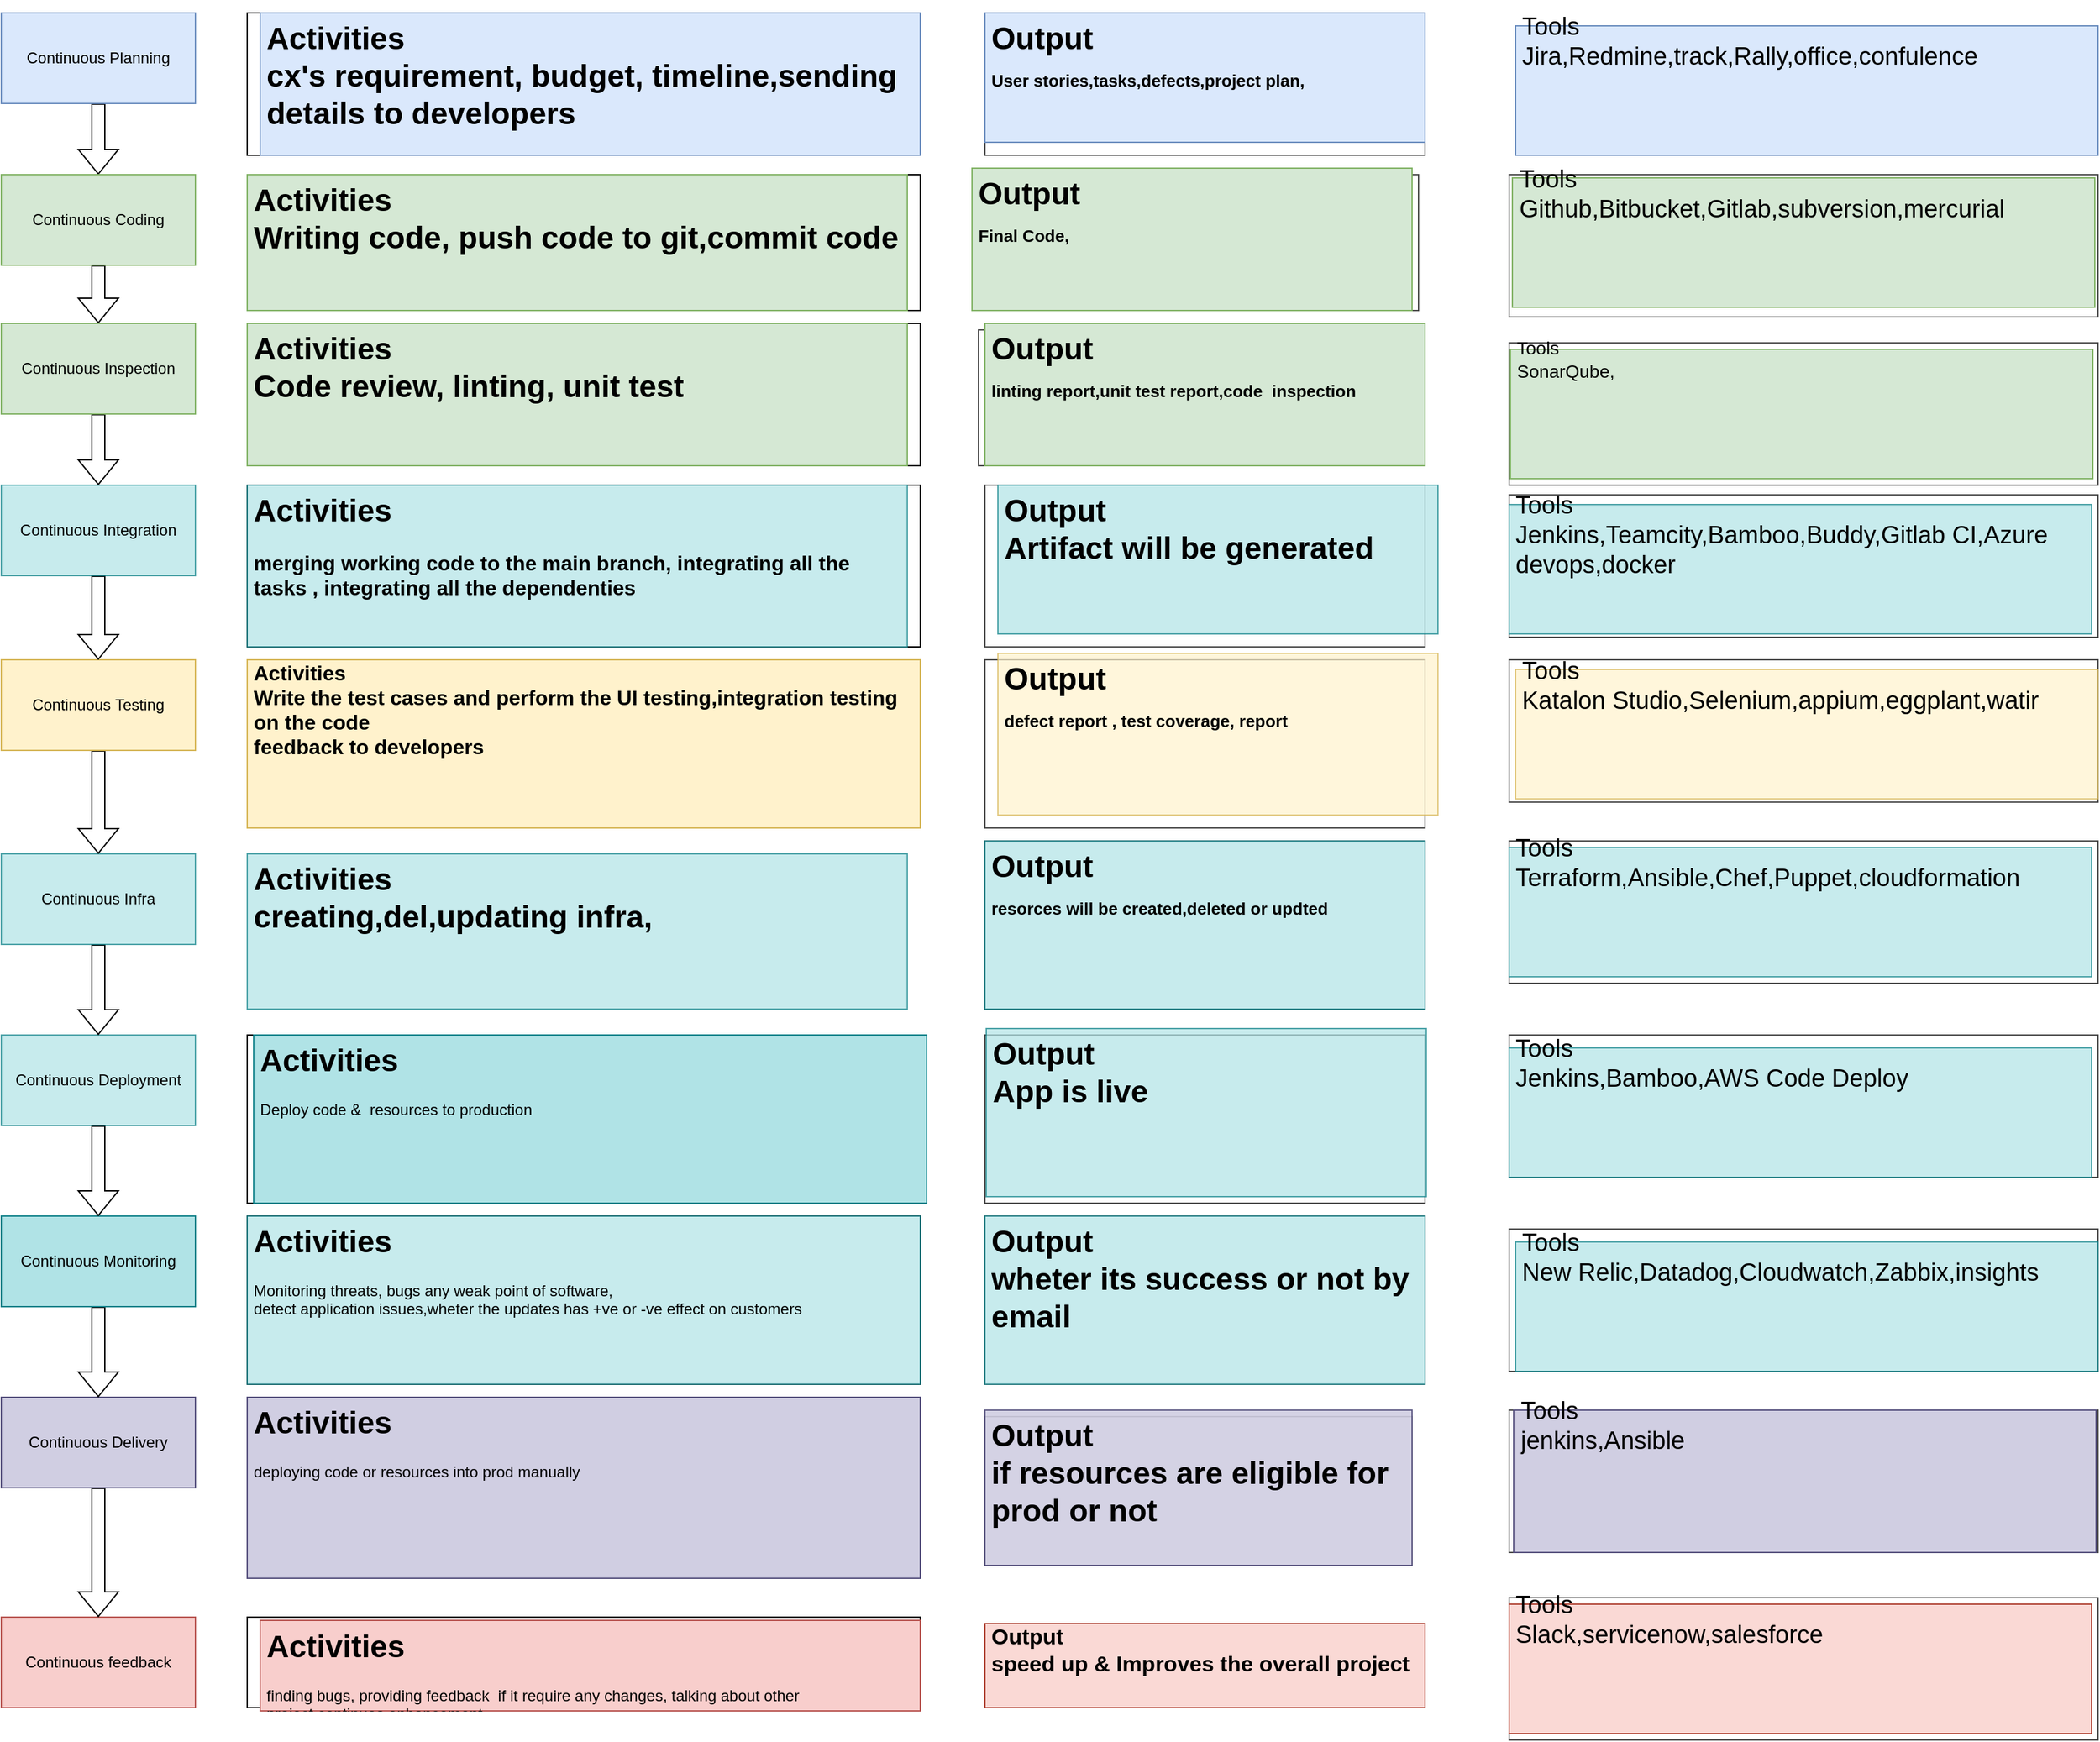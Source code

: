 <mxfile version="20.2.5" type="device"><diagram id="6790Doa_vTv_a5pjBbXI" name="Page-1"><mxGraphModel dx="1298" dy="651" grid="1" gridSize="10" guides="1" tooltips="1" connect="1" arrows="1" fold="1" page="1" pageScale="1" pageWidth="850" pageHeight="1100" math="0" shadow="0"><root><mxCell id="0"/><mxCell id="1" parent="0"/><mxCell id="pc6XNAJFcmnva8lqZFey-11" style="edgeStyle=orthogonalEdgeStyle;shape=flexArrow;rounded=0;orthogonalLoop=1;jettySize=auto;html=1;exitX=0.5;exitY=1;exitDx=0;exitDy=0;entryX=0.5;entryY=0;entryDx=0;entryDy=0;" parent="1" source="pc6XNAJFcmnva8lqZFey-1" target="pc6XNAJFcmnva8lqZFey-2" edge="1"><mxGeometry relative="1" as="geometry"/></mxCell><mxCell id="pc6XNAJFcmnva8lqZFey-1" value="Continuous Planning" style="rounded=0;whiteSpace=wrap;html=1;fillColor=#dae8fc;strokeColor=#6c8ebf;" parent="1" vertex="1"><mxGeometry x="90" y="20" width="150" height="70" as="geometry"/></mxCell><mxCell id="pc6XNAJFcmnva8lqZFey-12" style="edgeStyle=orthogonalEdgeStyle;shape=flexArrow;rounded=0;orthogonalLoop=1;jettySize=auto;html=1;exitX=0.5;exitY=1;exitDx=0;exitDy=0;entryX=0.5;entryY=0;entryDx=0;entryDy=0;" parent="1" source="pc6XNAJFcmnva8lqZFey-2" target="pc6XNAJFcmnva8lqZFey-3" edge="1"><mxGeometry relative="1" as="geometry"/></mxCell><mxCell id="pc6XNAJFcmnva8lqZFey-2" value="Continuous&amp;nbsp;Coding" style="rounded=0;whiteSpace=wrap;html=1;fillColor=#d5e8d4;strokeColor=#82b366;" parent="1" vertex="1"><mxGeometry x="90" y="145" width="150" height="70" as="geometry"/></mxCell><mxCell id="pc6XNAJFcmnva8lqZFey-13" style="edgeStyle=orthogonalEdgeStyle;shape=flexArrow;rounded=0;orthogonalLoop=1;jettySize=auto;html=1;exitX=0.5;exitY=1;exitDx=0;exitDy=0;entryX=0.5;entryY=0;entryDx=0;entryDy=0;" parent="1" source="pc6XNAJFcmnva8lqZFey-3" target="pc6XNAJFcmnva8lqZFey-10" edge="1"><mxGeometry relative="1" as="geometry"/></mxCell><mxCell id="pc6XNAJFcmnva8lqZFey-3" value="Continuous&amp;nbsp;Inspection" style="rounded=0;whiteSpace=wrap;html=1;fillColor=#d5e8d4;strokeColor=#82b366;" parent="1" vertex="1"><mxGeometry x="90" y="260" width="150" height="70" as="geometry"/></mxCell><mxCell id="pc6XNAJFcmnva8lqZFey-4" value="Continuous&amp;nbsp;feedback" style="rounded=0;whiteSpace=wrap;html=1;fillColor=#f8cecc;strokeColor=#b85450;" parent="1" vertex="1"><mxGeometry x="90" y="1260" width="150" height="70" as="geometry"/></mxCell><mxCell id="pc6XNAJFcmnva8lqZFey-19" style="edgeStyle=orthogonalEdgeStyle;shape=flexArrow;rounded=0;orthogonalLoop=1;jettySize=auto;html=1;exitX=0.5;exitY=1;exitDx=0;exitDy=0;entryX=0.5;entryY=0;entryDx=0;entryDy=0;" parent="1" source="pc6XNAJFcmnva8lqZFey-5" target="pc6XNAJFcmnva8lqZFey-4" edge="1"><mxGeometry relative="1" as="geometry"/></mxCell><mxCell id="pc6XNAJFcmnva8lqZFey-5" value="Continuous&amp;nbsp;Delivery" style="rounded=0;whiteSpace=wrap;html=1;fillColor=#d0cee2;strokeColor=#56517e;" parent="1" vertex="1"><mxGeometry x="90" y="1090" width="150" height="70" as="geometry"/></mxCell><mxCell id="pc6XNAJFcmnva8lqZFey-18" style="edgeStyle=orthogonalEdgeStyle;shape=flexArrow;rounded=0;orthogonalLoop=1;jettySize=auto;html=1;exitX=0.5;exitY=1;exitDx=0;exitDy=0;entryX=0.5;entryY=0;entryDx=0;entryDy=0;" parent="1" source="pc6XNAJFcmnva8lqZFey-6" target="pc6XNAJFcmnva8lqZFey-5" edge="1"><mxGeometry relative="1" as="geometry"/></mxCell><mxCell id="pc6XNAJFcmnva8lqZFey-6" value="Continuous&amp;nbsp;Monitoring" style="rounded=0;whiteSpace=wrap;html=1;fillColor=#b0e3e6;strokeColor=#0e8088;" parent="1" vertex="1"><mxGeometry x="90" y="950" width="150" height="70" as="geometry"/></mxCell><mxCell id="pc6XNAJFcmnva8lqZFey-17" style="edgeStyle=orthogonalEdgeStyle;shape=flexArrow;rounded=0;orthogonalLoop=1;jettySize=auto;html=1;exitX=0.5;exitY=1;exitDx=0;exitDy=0;entryX=0.5;entryY=0;entryDx=0;entryDy=0;" parent="1" source="pc6XNAJFcmnva8lqZFey-7" target="pc6XNAJFcmnva8lqZFey-6" edge="1"><mxGeometry relative="1" as="geometry"/></mxCell><mxCell id="pc6XNAJFcmnva8lqZFey-7" value="Continuous&amp;nbsp;Deployment" style="rounded=0;whiteSpace=wrap;html=1;fillColor=#b0e3e6;strokeColor=#0e8088;opacity=70;" parent="1" vertex="1"><mxGeometry x="90" y="810" width="150" height="70" as="geometry"/></mxCell><mxCell id="pc6XNAJFcmnva8lqZFey-16" style="edgeStyle=orthogonalEdgeStyle;shape=flexArrow;rounded=0;orthogonalLoop=1;jettySize=auto;html=1;exitX=0.5;exitY=1;exitDx=0;exitDy=0;entryX=0.5;entryY=0;entryDx=0;entryDy=0;" parent="1" source="pc6XNAJFcmnva8lqZFey-8" target="pc6XNAJFcmnva8lqZFey-7" edge="1"><mxGeometry relative="1" as="geometry"/></mxCell><mxCell id="pc6XNAJFcmnva8lqZFey-8" value="Continuous&amp;nbsp;Infra" style="rounded=0;whiteSpace=wrap;html=1;fillColor=#b0e3e6;strokeColor=#0e8088;opacity=70;" parent="1" vertex="1"><mxGeometry x="90" y="670" width="150" height="70" as="geometry"/></mxCell><mxCell id="pc6XNAJFcmnva8lqZFey-15" style="edgeStyle=orthogonalEdgeStyle;shape=flexArrow;rounded=0;orthogonalLoop=1;jettySize=auto;html=1;exitX=0.5;exitY=1;exitDx=0;exitDy=0;entryX=0.5;entryY=0;entryDx=0;entryDy=0;" parent="1" source="pc6XNAJFcmnva8lqZFey-9" target="pc6XNAJFcmnva8lqZFey-8" edge="1"><mxGeometry relative="1" as="geometry"/></mxCell><mxCell id="pc6XNAJFcmnva8lqZFey-9" value="Continuous&amp;nbsp;Testing" style="rounded=0;whiteSpace=wrap;html=1;fillColor=#fff2cc;strokeColor=#d6b656;" parent="1" vertex="1"><mxGeometry x="90" y="520" width="150" height="70" as="geometry"/></mxCell><mxCell id="pc6XNAJFcmnva8lqZFey-14" style="edgeStyle=orthogonalEdgeStyle;shape=flexArrow;rounded=0;orthogonalLoop=1;jettySize=auto;html=1;exitX=0.5;exitY=1;exitDx=0;exitDy=0;entryX=0.5;entryY=0;entryDx=0;entryDy=0;" parent="1" source="pc6XNAJFcmnva8lqZFey-10" target="pc6XNAJFcmnva8lqZFey-9" edge="1"><mxGeometry relative="1" as="geometry"/></mxCell><mxCell id="pc6XNAJFcmnva8lqZFey-10" value="Continuous&amp;nbsp;Integration" style="rounded=0;whiteSpace=wrap;html=1;fillColor=#b0e3e6;strokeColor=#0e8088;opacity=70;" parent="1" vertex="1"><mxGeometry x="90" y="385" width="150" height="70" as="geometry"/></mxCell><mxCell id="pc6XNAJFcmnva8lqZFey-20" value="" style="rounded=0;whiteSpace=wrap;html=1;" parent="1" vertex="1"><mxGeometry x="280" y="20" width="520" height="110" as="geometry"/></mxCell><mxCell id="pc6XNAJFcmnva8lqZFey-21" value="" style="rounded=0;whiteSpace=wrap;html=1;" parent="1" vertex="1"><mxGeometry x="280" y="145" width="520" height="105" as="geometry"/></mxCell><mxCell id="pc6XNAJFcmnva8lqZFey-22" value="" style="rounded=0;whiteSpace=wrap;html=1;" parent="1" vertex="1"><mxGeometry x="280" y="1260" width="520" height="70" as="geometry"/></mxCell><mxCell id="pc6XNAJFcmnva8lqZFey-23" value="" style="rounded=0;whiteSpace=wrap;html=1;" parent="1" vertex="1"><mxGeometry x="280" y="950" width="520" height="130" as="geometry"/></mxCell><mxCell id="pc6XNAJFcmnva8lqZFey-26" value="" style="rounded=0;whiteSpace=wrap;html=1;" parent="1" vertex="1"><mxGeometry x="280" y="810" width="520" height="130" as="geometry"/></mxCell><mxCell id="pc6XNAJFcmnva8lqZFey-27" value="" style="rounded=0;whiteSpace=wrap;html=1;" parent="1" vertex="1"><mxGeometry x="280" y="520" width="520" height="130" as="geometry"/></mxCell><mxCell id="pc6XNAJFcmnva8lqZFey-28" value="" style="rounded=0;whiteSpace=wrap;html=1;" parent="1" vertex="1"><mxGeometry x="280" y="385" width="520" height="125" as="geometry"/></mxCell><mxCell id="pc6XNAJFcmnva8lqZFey-29" value="" style="rounded=0;whiteSpace=wrap;html=1;" parent="1" vertex="1"><mxGeometry x="280" y="260" width="520" height="110" as="geometry"/></mxCell><mxCell id="pc6XNAJFcmnva8lqZFey-30" value="&lt;h1&gt;Activities&lt;br&gt;cx's requirement, budget, timeline,sending details to developers&lt;/h1&gt;" style="text;html=1;strokeColor=#6c8ebf;fillColor=#dae8fc;spacing=5;spacingTop=-20;whiteSpace=wrap;overflow=hidden;rounded=0;" parent="1" vertex="1"><mxGeometry x="290" y="20" width="510" height="110" as="geometry"/></mxCell><mxCell id="pc6XNAJFcmnva8lqZFey-31" value="&lt;h1&gt;Activities&amp;nbsp;&lt;br&gt;Writing code, push code to git,commit code&lt;/h1&gt;" style="text;html=1;strokeColor=#82b366;fillColor=#d5e8d4;spacing=5;spacingTop=-20;whiteSpace=wrap;overflow=hidden;rounded=0;" parent="1" vertex="1"><mxGeometry x="280" y="145" width="510" height="105" as="geometry"/></mxCell><mxCell id="pc6XNAJFcmnva8lqZFey-32" value="&lt;h1&gt;Activities&lt;br&gt;Code review, linting, unit test&lt;/h1&gt;" style="text;html=1;strokeColor=#82b366;fillColor=#d5e8d4;spacing=5;spacingTop=-20;whiteSpace=wrap;overflow=hidden;rounded=0;" parent="1" vertex="1"><mxGeometry x="280" y="260" width="510" height="110" as="geometry"/></mxCell><mxCell id="pc6XNAJFcmnva8lqZFey-33" value="&lt;h1&gt;Activities&lt;/h1&gt;&lt;h1 style=&quot;font-size: 16px;&quot;&gt;merging working code to the main branch, integrating all the tasks , integrating all the dependenties&lt;/h1&gt;" style="text;html=1;strokeColor=#0e8088;fillColor=#b0e3e6;spacing=5;spacingTop=-20;whiteSpace=wrap;overflow=hidden;rounded=0;opacity=70;" parent="1" vertex="1"><mxGeometry x="280" y="385" width="510" height="125" as="geometry"/></mxCell><mxCell id="pc6XNAJFcmnva8lqZFey-34" value="&lt;h1 style=&quot;font-size: 16px;&quot;&gt;Activities&lt;br&gt;Write the test cases and perform the UI testing,integration testing on the code&lt;br style=&quot;&quot;&gt;feedback to developers&lt;/h1&gt;" style="text;html=1;strokeColor=#d6b656;fillColor=#fff2cc;spacing=5;spacingTop=-20;whiteSpace=wrap;overflow=hidden;rounded=0;" parent="1" vertex="1"><mxGeometry x="280" y="520" width="520" height="130" as="geometry"/></mxCell><mxCell id="pc6XNAJFcmnva8lqZFey-35" value="&lt;h1&gt;Activities&lt;/h1&gt;&lt;div&gt;Monitoring threats, bugs any weak point of software,&lt;/div&gt;detect application issues,wheter the updates has +ve or -ve effect on customers" style="text;html=1;strokeColor=#0e8088;fillColor=#b0e3e6;spacing=5;spacingTop=-20;whiteSpace=wrap;overflow=hidden;rounded=0;opacity=70;" parent="1" vertex="1"><mxGeometry x="280" y="950" width="520" height="130" as="geometry"/></mxCell><mxCell id="pc6XNAJFcmnva8lqZFey-36" value="&lt;h1&gt;Activities&lt;br&gt;creating,del,updating infra,&amp;nbsp;&lt;/h1&gt;" style="text;html=1;strokeColor=#0e8088;fillColor=#b0e3e6;spacing=5;spacingTop=-20;whiteSpace=wrap;overflow=hidden;rounded=0;opacity=70;" parent="1" vertex="1"><mxGeometry x="280" y="670" width="510" height="120" as="geometry"/></mxCell><mxCell id="pc6XNAJFcmnva8lqZFey-37" value="&lt;h1&gt;Activities&lt;/h1&gt;&lt;div&gt;Deploy code &amp;amp;&amp;nbsp; resources to production&lt;br&gt;&lt;br&gt;&lt;/div&gt;" style="text;html=1;strokeColor=#0e8088;fillColor=#b0e3e6;spacing=5;spacingTop=-20;whiteSpace=wrap;overflow=hidden;rounded=0;" parent="1" vertex="1"><mxGeometry x="285" y="810" width="520" height="130" as="geometry"/></mxCell><mxCell id="pc6XNAJFcmnva8lqZFey-38" value="&lt;h1&gt;Activities&lt;/h1&gt;&lt;div&gt;deploying code or resources into prod manually&lt;/div&gt;" style="text;html=1;strokeColor=#56517e;fillColor=#d0cee2;spacing=5;spacingTop=-20;whiteSpace=wrap;overflow=hidden;rounded=0;" parent="1" vertex="1"><mxGeometry x="280" y="1090" width="520" height="140" as="geometry"/></mxCell><mxCell id="pc6XNAJFcmnva8lqZFey-39" value="&lt;h1&gt;Activities&lt;/h1&gt;&lt;div&gt;finding bugs, providing feedback&amp;nbsp; if it require any changes, talking about other project,continues enhancement&lt;/div&gt;" style="text;html=1;strokeColor=#b85450;fillColor=#f8cecc;spacing=5;spacingTop=-20;whiteSpace=wrap;overflow=hidden;rounded=0;" parent="1" vertex="1"><mxGeometry x="290" y="1262.5" width="510" height="70" as="geometry"/></mxCell><mxCell id="pc6XNAJFcmnva8lqZFey-43" value="" style="rounded=0;whiteSpace=wrap;html=1;opacity=70;" parent="1" vertex="1"><mxGeometry x="850" y="20" width="340" height="110" as="geometry"/></mxCell><mxCell id="pc6XNAJFcmnva8lqZFey-44" value="&lt;h1&gt;Output&lt;br&gt;&lt;font style=&quot;font-size: 13px;&quot;&gt;User stories,tasks,defects,project plan,&lt;/font&gt;&lt;/h1&gt;" style="text;html=1;strokeColor=#6c8ebf;fillColor=#dae8fc;spacing=5;spacingTop=-20;whiteSpace=wrap;overflow=hidden;rounded=0;" parent="1" vertex="1"><mxGeometry x="850" y="20" width="340" height="100" as="geometry"/></mxCell><mxCell id="pc6XNAJFcmnva8lqZFey-46" value="" style="rounded=0;whiteSpace=wrap;html=1;fontSize=13;opacity=70;" parent="1" vertex="1"><mxGeometry x="845" y="145" width="340" height="105" as="geometry"/></mxCell><mxCell id="pc6XNAJFcmnva8lqZFey-48" value="" style="rounded=0;whiteSpace=wrap;html=1;fontSize=13;opacity=70;" parent="1" vertex="1"><mxGeometry x="845" y="265" width="340" height="105" as="geometry"/></mxCell><mxCell id="pc6XNAJFcmnva8lqZFey-49" value="" style="rounded=0;whiteSpace=wrap;html=1;fontSize=13;opacity=70;" parent="1" vertex="1"><mxGeometry x="850" y="660" width="340" height="130" as="geometry"/></mxCell><mxCell id="pc6XNAJFcmnva8lqZFey-50" value="" style="rounded=0;whiteSpace=wrap;html=1;fontSize=13;opacity=70;" parent="1" vertex="1"><mxGeometry x="850" y="810" width="340" height="130" as="geometry"/></mxCell><mxCell id="pc6XNAJFcmnva8lqZFey-52" value="" style="rounded=0;whiteSpace=wrap;html=1;fontSize=13;opacity=70;" parent="1" vertex="1"><mxGeometry x="850" y="1265" width="340" height="60" as="geometry"/></mxCell><mxCell id="pc6XNAJFcmnva8lqZFey-53" value="" style="rounded=0;whiteSpace=wrap;html=1;fontSize=13;opacity=70;" parent="1" vertex="1"><mxGeometry x="850" y="950" width="340" height="130" as="geometry"/></mxCell><mxCell id="pc6XNAJFcmnva8lqZFey-54" value="" style="rounded=0;whiteSpace=wrap;html=1;fontSize=13;opacity=70;" parent="1" vertex="1"><mxGeometry x="850" y="1105" width="330" height="115" as="geometry"/></mxCell><mxCell id="pc6XNAJFcmnva8lqZFey-55" value="" style="rounded=0;whiteSpace=wrap;html=1;fontSize=13;opacity=70;" parent="1" vertex="1"><mxGeometry x="850" y="520" width="340" height="130" as="geometry"/></mxCell><mxCell id="pc6XNAJFcmnva8lqZFey-56" value="" style="rounded=0;whiteSpace=wrap;html=1;fontSize=13;opacity=70;" parent="1" vertex="1"><mxGeometry x="850" y="385" width="340" height="125" as="geometry"/></mxCell><mxCell id="pc6XNAJFcmnva8lqZFey-57" value="&lt;h1&gt;Output&lt;br&gt;&lt;span style=&quot;font-size: 13px;&quot;&gt;Final Code,&lt;/span&gt;&lt;/h1&gt;" style="text;html=1;strokeColor=#82b366;fillColor=#d5e8d4;spacing=5;spacingTop=-20;whiteSpace=wrap;overflow=hidden;rounded=0;" parent="1" vertex="1"><mxGeometry x="840" y="140" width="340" height="110" as="geometry"/></mxCell><mxCell id="pc6XNAJFcmnva8lqZFey-58" value="&lt;h1&gt;Output&lt;br&gt;Artifact will be generated&lt;/h1&gt;" style="text;html=1;strokeColor=#0e8088;fillColor=#b0e3e6;spacing=5;spacingTop=-20;whiteSpace=wrap;overflow=hidden;rounded=0;opacity=70;" parent="1" vertex="1"><mxGeometry x="860" y="385" width="340" height="115" as="geometry"/></mxCell><mxCell id="pc6XNAJFcmnva8lqZFey-59" value="&lt;h1&gt;Output&lt;br&gt;&lt;span style=&quot;font-size: 13px;&quot;&gt;defect report , test coverage, report&lt;/span&gt;&lt;/h1&gt;" style="text;html=1;strokeColor=#d6b656;fillColor=#fff2cc;spacing=5;spacingTop=-20;whiteSpace=wrap;overflow=hidden;rounded=0;opacity=70;" parent="1" vertex="1"><mxGeometry x="860" y="515" width="340" height="125" as="geometry"/></mxCell><mxCell id="pc6XNAJFcmnva8lqZFey-60" value="&lt;h1&gt;Output&lt;br&gt;App is live&lt;/h1&gt;" style="text;html=1;strokeColor=#0e8088;fillColor=#b0e3e6;spacing=5;spacingTop=-20;whiteSpace=wrap;overflow=hidden;rounded=0;opacity=70;" parent="1" vertex="1"><mxGeometry x="851" y="805" width="340" height="130" as="geometry"/></mxCell><mxCell id="pc6XNAJFcmnva8lqZFey-61" value="&lt;h1&gt;Output&lt;br&gt;&lt;span style=&quot;font-size: 13px;&quot;&gt;resorces will be created,deleted or updted&lt;/span&gt;&lt;/h1&gt;" style="text;html=1;strokeColor=#0e8088;fillColor=#b0e3e6;spacing=5;spacingTop=-20;whiteSpace=wrap;overflow=hidden;rounded=0;opacity=70;" parent="1" vertex="1"><mxGeometry x="850" y="660" width="340" height="130" as="geometry"/></mxCell><mxCell id="pc6XNAJFcmnva8lqZFey-62" value="&lt;h1&gt;Output&lt;br&gt;wheter its success or not by email&amp;nbsp;&lt;/h1&gt;" style="text;html=1;strokeColor=#0e8088;fillColor=#b0e3e6;spacing=5;spacingTop=-20;whiteSpace=wrap;overflow=hidden;rounded=0;opacity=70;" parent="1" vertex="1"><mxGeometry x="850" y="950" width="340" height="130" as="geometry"/></mxCell><mxCell id="pc6XNAJFcmnva8lqZFey-63" value="&lt;h1 style=&quot;font-size: 17px;&quot;&gt;Output&lt;br&gt;speed up &amp;amp; Improves the overall project&lt;/h1&gt;" style="text;html=1;strokeColor=#ae4132;fillColor=#fad9d5;spacing=5;spacingTop=-20;whiteSpace=wrap;overflow=hidden;rounded=0;" parent="1" vertex="1"><mxGeometry x="850" y="1265" width="340" height="65" as="geometry"/></mxCell><mxCell id="pc6XNAJFcmnva8lqZFey-64" value="&lt;h1&gt;Output&lt;br&gt;if resources are eligible for prod or not&lt;/h1&gt;" style="text;html=1;strokeColor=#56517e;fillColor=#d0cee2;spacing=5;spacingTop=-20;whiteSpace=wrap;overflow=hidden;rounded=0;opacity=90;" parent="1" vertex="1"><mxGeometry x="850" y="1100" width="330" height="120" as="geometry"/></mxCell><mxCell id="pc6XNAJFcmnva8lqZFey-65" value="&lt;h1&gt;Output&lt;br&gt;&lt;span style=&quot;font-size: 13px;&quot;&gt;linting report,unit test report,code&amp;nbsp; inspection&lt;/span&gt;&lt;/h1&gt;" style="text;html=1;strokeColor=#82b366;fillColor=#d5e8d4;spacing=5;spacingTop=-20;whiteSpace=wrap;overflow=hidden;rounded=0;" parent="1" vertex="1"><mxGeometry x="850" y="260" width="340" height="110" as="geometry"/></mxCell><mxCell id="pc6XNAJFcmnva8lqZFey-67" value="" style="rounded=0;whiteSpace=wrap;html=1;fontSize=15;opacity=70;" parent="1" vertex="1"><mxGeometry x="1260" y="30" width="450" height="100" as="geometry"/></mxCell><mxCell id="pc6XNAJFcmnva8lqZFey-68" value="" style="rounded=0;whiteSpace=wrap;html=1;fontSize=15;opacity=70;" parent="1" vertex="1"><mxGeometry x="1255" y="392.5" width="455" height="110" as="geometry"/></mxCell><mxCell id="pc6XNAJFcmnva8lqZFey-69" value="" style="rounded=0;whiteSpace=wrap;html=1;fontSize=15;opacity=70;" parent="1" vertex="1"><mxGeometry x="1255" y="520" width="455" height="110" as="geometry"/></mxCell><mxCell id="pc6XNAJFcmnva8lqZFey-70" value="" style="rounded=0;whiteSpace=wrap;html=1;fontSize=15;opacity=70;" parent="1" vertex="1"><mxGeometry x="1255" y="660" width="455" height="110" as="geometry"/></mxCell><mxCell id="pc6XNAJFcmnva8lqZFey-71" value="" style="rounded=0;whiteSpace=wrap;html=1;fontSize=15;opacity=70;" parent="1" vertex="1"><mxGeometry x="1255" y="275" width="455" height="110" as="geometry"/></mxCell><mxCell id="pc6XNAJFcmnva8lqZFey-72" value="" style="rounded=0;whiteSpace=wrap;html=1;fontSize=15;opacity=70;" parent="1" vertex="1"><mxGeometry x="1255" y="145" width="455" height="110" as="geometry"/></mxCell><mxCell id="pc6XNAJFcmnva8lqZFey-73" value="" style="rounded=0;whiteSpace=wrap;html=1;fontSize=15;opacity=70;" parent="1" vertex="1"><mxGeometry x="1255" y="810" width="455" height="110" as="geometry"/></mxCell><mxCell id="pc6XNAJFcmnva8lqZFey-74" value="" style="rounded=0;whiteSpace=wrap;html=1;fontSize=15;opacity=70;" parent="1" vertex="1"><mxGeometry x="1255" y="960" width="455" height="110" as="geometry"/></mxCell><mxCell id="pc6XNAJFcmnva8lqZFey-75" value="" style="rounded=0;whiteSpace=wrap;html=1;fontSize=15;opacity=70;" parent="1" vertex="1"><mxGeometry x="1255" y="1100" width="455" height="110" as="geometry"/></mxCell><mxCell id="pc6XNAJFcmnva8lqZFey-76" value="" style="rounded=0;whiteSpace=wrap;html=1;fontSize=15;opacity=70;" parent="1" vertex="1"><mxGeometry x="1255" y="1245" width="455" height="110" as="geometry"/></mxCell><mxCell id="pc6XNAJFcmnva8lqZFey-77" value="&lt;span style=&quot;font-size: 19px;&quot;&gt;Tools&lt;br&gt;Jira,Redmine,track,Rally,office,confulence&lt;br&gt;&lt;/span&gt;" style="text;html=1;strokeColor=#6c8ebf;fillColor=#dae8fc;spacing=5;spacingTop=-20;whiteSpace=wrap;overflow=hidden;rounded=0;fontSize=15;" parent="1" vertex="1"><mxGeometry x="1260" y="30" width="450" height="100" as="geometry"/></mxCell><mxCell id="pc6XNAJFcmnva8lqZFey-78" value="&lt;span style=&quot;font-size: 19px;&quot;&gt;Tools&lt;br&gt;Github,Bitbucket,Gitlab,subversion,mercurial&lt;br&gt;&lt;/span&gt;" style="text;html=1;strokeColor=#82b366;fillColor=#d5e8d4;spacing=5;spacingTop=-20;whiteSpace=wrap;overflow=hidden;rounded=0;fontSize=15;" parent="1" vertex="1"><mxGeometry x="1257.5" y="147.5" width="450" height="100" as="geometry"/></mxCell><mxCell id="pc6XNAJFcmnva8lqZFey-79" value="&lt;span style=&quot;font-size: 14px;&quot;&gt;Tools&lt;br&gt;SonarQube,&amp;nbsp;&lt;br&gt;&lt;/span&gt;" style="text;html=1;strokeColor=#82b366;fillColor=#d5e8d4;spacing=5;spacingTop=-20;whiteSpace=wrap;overflow=hidden;rounded=0;fontSize=15;" parent="1" vertex="1"><mxGeometry x="1256" y="280" width="450" height="100" as="geometry"/></mxCell><mxCell id="pc6XNAJFcmnva8lqZFey-80" value="&lt;span style=&quot;font-size: 19px;&quot;&gt;Tools&lt;br&gt;Katalon Studio,Selenium,appium,eggplant,watir&lt;br&gt;&lt;/span&gt;" style="text;html=1;strokeColor=#d6b656;fillColor=#fff2cc;spacing=5;spacingTop=-20;whiteSpace=wrap;overflow=hidden;rounded=0;fontSize=15;opacity=70;" parent="1" vertex="1"><mxGeometry x="1260" y="527.5" width="450" height="100" as="geometry"/></mxCell><mxCell id="pc6XNAJFcmnva8lqZFey-81" value="&lt;span style=&quot;font-size: 19px;&quot;&gt;Tools&lt;br&gt;Jenkins,Teamcity,Bamboo,Buddy,Gitlab CI,Azure devops,docker&lt;br&gt;&lt;/span&gt;" style="text;html=1;strokeColor=#0e8088;fillColor=#b0e3e6;spacing=5;spacingTop=-20;whiteSpace=wrap;overflow=hidden;rounded=0;fontSize=15;opacity=70;" parent="1" vertex="1"><mxGeometry x="1255" y="400" width="450" height="100" as="geometry"/></mxCell><mxCell id="pc6XNAJFcmnva8lqZFey-82" value="&lt;span style=&quot;font-size: 19px;&quot;&gt;Tools&lt;/span&gt;&lt;br style=&quot;font-size: 19px;&quot;&gt;&lt;span style=&quot;font-size: 19px;&quot;&gt;jenkins,Ansible&lt;br&gt;&lt;/span&gt;" style="text;html=1;strokeColor=#56517e;fillColor=#d0cee2;spacing=5;spacingTop=-20;whiteSpace=wrap;overflow=hidden;rounded=0;fontSize=15;" parent="1" vertex="1"><mxGeometry x="1258.5" y="1100" width="450" height="110" as="geometry"/></mxCell><mxCell id="pc6XNAJFcmnva8lqZFey-83" value="&lt;span style=&quot;font-size: 19px;&quot;&gt;Tools&lt;br&gt;New Relic,Datadog,Cloudwatch,Zabbix,insights&lt;br&gt;&lt;/span&gt;" style="text;html=1;strokeColor=#0e8088;fillColor=#b0e3e6;spacing=5;spacingTop=-20;whiteSpace=wrap;overflow=hidden;rounded=0;fontSize=15;opacity=70;" parent="1" vertex="1"><mxGeometry x="1260" y="970" width="450" height="100" as="geometry"/></mxCell><mxCell id="pc6XNAJFcmnva8lqZFey-84" value="&lt;span style=&quot;font-size: 19px;&quot;&gt;Tools&lt;br&gt;Jenkins,Bamboo,AWS Code Deploy&lt;br&gt;&lt;/span&gt;" style="text;html=1;strokeColor=#0e8088;fillColor=#b0e3e6;spacing=5;spacingTop=-20;whiteSpace=wrap;overflow=hidden;rounded=0;fontSize=15;opacity=70;" parent="1" vertex="1"><mxGeometry x="1255" y="820" width="450" height="100" as="geometry"/></mxCell><mxCell id="pc6XNAJFcmnva8lqZFey-85" value="&lt;span style=&quot;font-size: 19px;&quot;&gt;Tools&lt;br&gt;Terraform,Ansible,Chef,Puppet,cloudformation&lt;br&gt;&lt;/span&gt;" style="text;html=1;strokeColor=#0e8088;fillColor=#b0e3e6;spacing=5;spacingTop=-20;whiteSpace=wrap;overflow=hidden;rounded=0;fontSize=15;opacity=70;" parent="1" vertex="1"><mxGeometry x="1255" y="665" width="450" height="100" as="geometry"/></mxCell><mxCell id="pc6XNAJFcmnva8lqZFey-86" value="&lt;span style=&quot;font-size: 19px;&quot;&gt;Tools&lt;/span&gt;&lt;br style=&quot;font-size: 19px;&quot;&gt;&lt;span style=&quot;font-size: 19px;&quot;&gt;Slack,servicenow,salesforce&lt;br&gt;&lt;/span&gt;" style="text;html=1;strokeColor=#ae4132;fillColor=#fad9d5;spacing=5;spacingTop=-20;whiteSpace=wrap;overflow=hidden;rounded=0;fontSize=15;" parent="1" vertex="1"><mxGeometry x="1255" y="1250" width="450" height="100" as="geometry"/></mxCell></root></mxGraphModel></diagram></mxfile>
